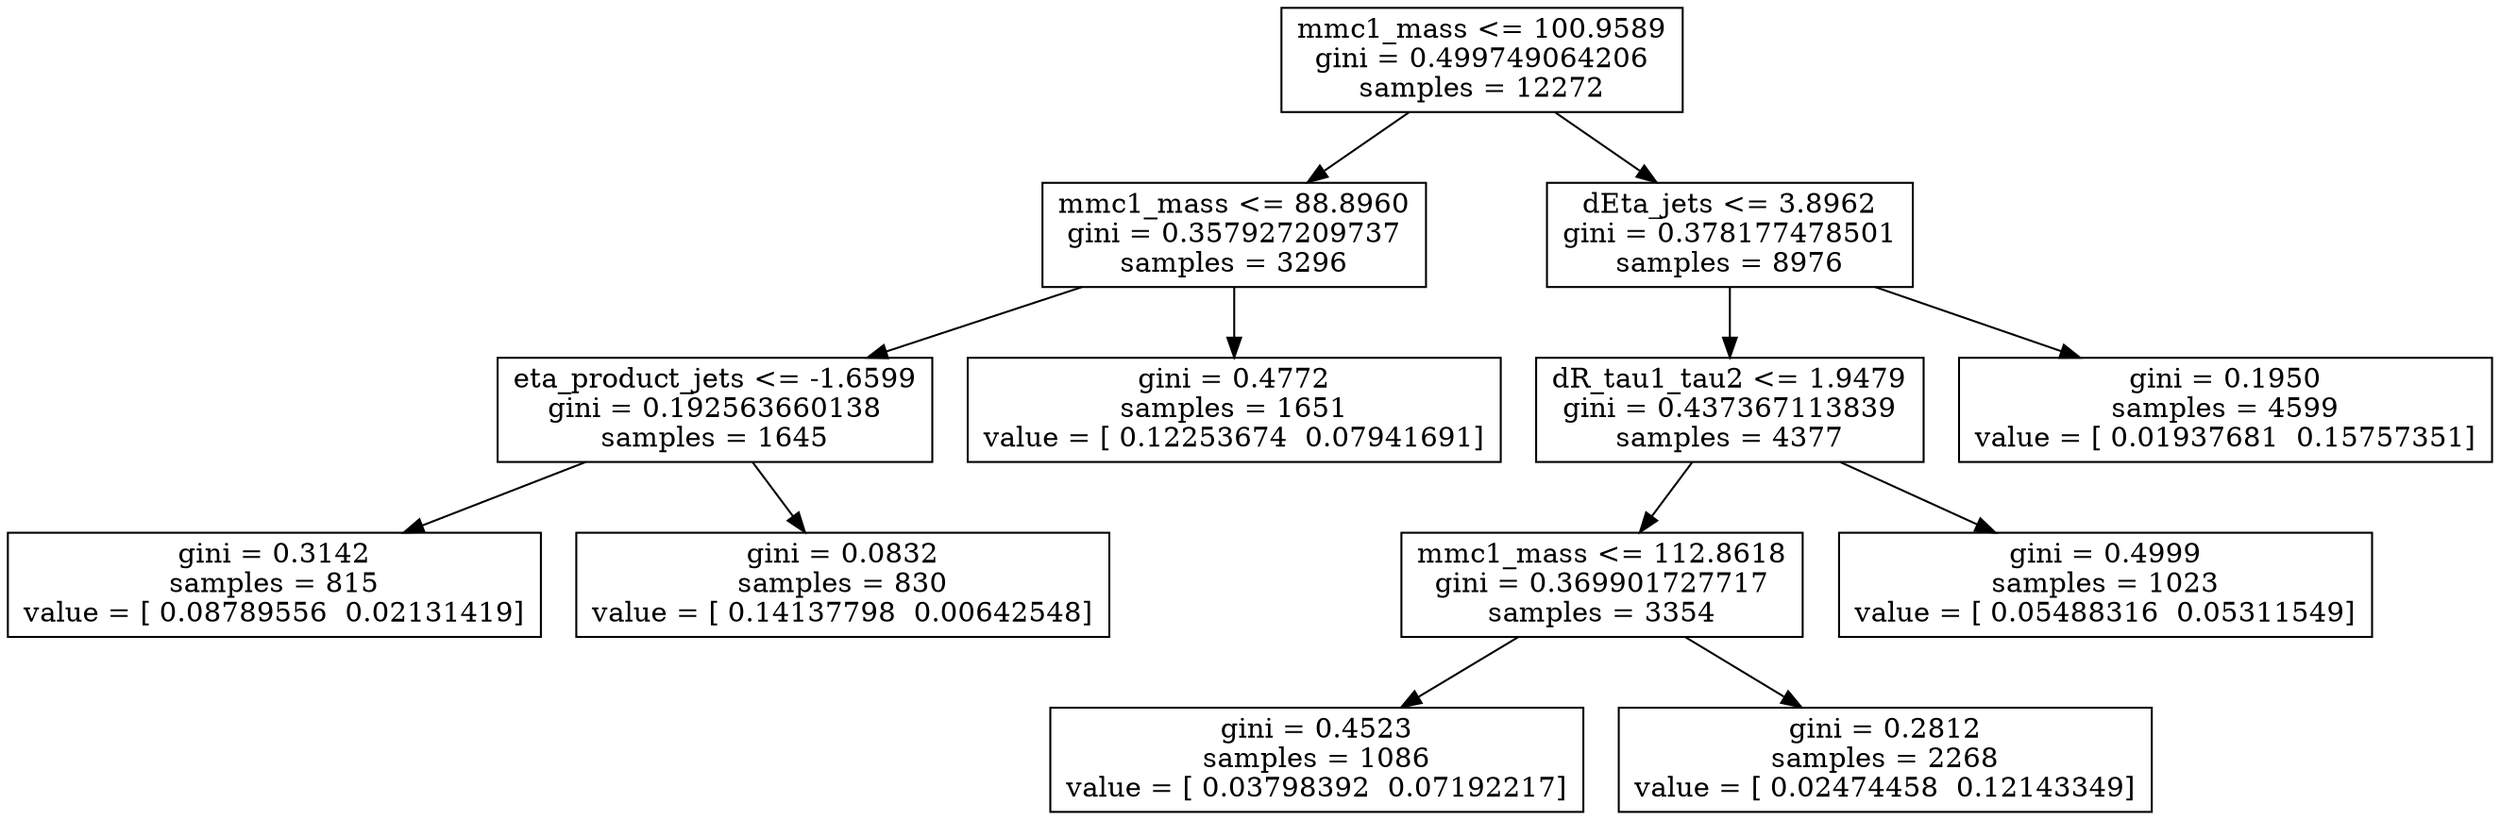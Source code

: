 digraph Tree {
0 [label="mmc1_mass <= 100.9589\ngini = 0.499749064206\nsamples = 12272", shape="box"] ;
1 [label="mmc1_mass <= 88.8960\ngini = 0.357927209737\nsamples = 3296", shape="box"] ;
0 -> 1 ;
2 [label="eta_product_jets <= -1.6599\ngini = 0.192563660138\nsamples = 1645", shape="box"] ;
1 -> 2 ;
3 [label="gini = 0.3142\nsamples = 815\nvalue = [ 0.08789556  0.02131419]", shape="box"] ;
2 -> 3 ;
4 [label="gini = 0.0832\nsamples = 830\nvalue = [ 0.14137798  0.00642548]", shape="box"] ;
2 -> 4 ;
5 [label="gini = 0.4772\nsamples = 1651\nvalue = [ 0.12253674  0.07941691]", shape="box"] ;
1 -> 5 ;
6 [label="dEta_jets <= 3.8962\ngini = 0.378177478501\nsamples = 8976", shape="box"] ;
0 -> 6 ;
7 [label="dR_tau1_tau2 <= 1.9479\ngini = 0.437367113839\nsamples = 4377", shape="box"] ;
6 -> 7 ;
8 [label="mmc1_mass <= 112.8618\ngini = 0.369901727717\nsamples = 3354", shape="box"] ;
7 -> 8 ;
9 [label="gini = 0.4523\nsamples = 1086\nvalue = [ 0.03798392  0.07192217]", shape="box"] ;
8 -> 9 ;
10 [label="gini = 0.2812\nsamples = 2268\nvalue = [ 0.02474458  0.12143349]", shape="box"] ;
8 -> 10 ;
11 [label="gini = 0.4999\nsamples = 1023\nvalue = [ 0.05488316  0.05311549]", shape="box"] ;
7 -> 11 ;
12 [label="gini = 0.1950\nsamples = 4599\nvalue = [ 0.01937681  0.15757351]", shape="box"] ;
6 -> 12 ;
}